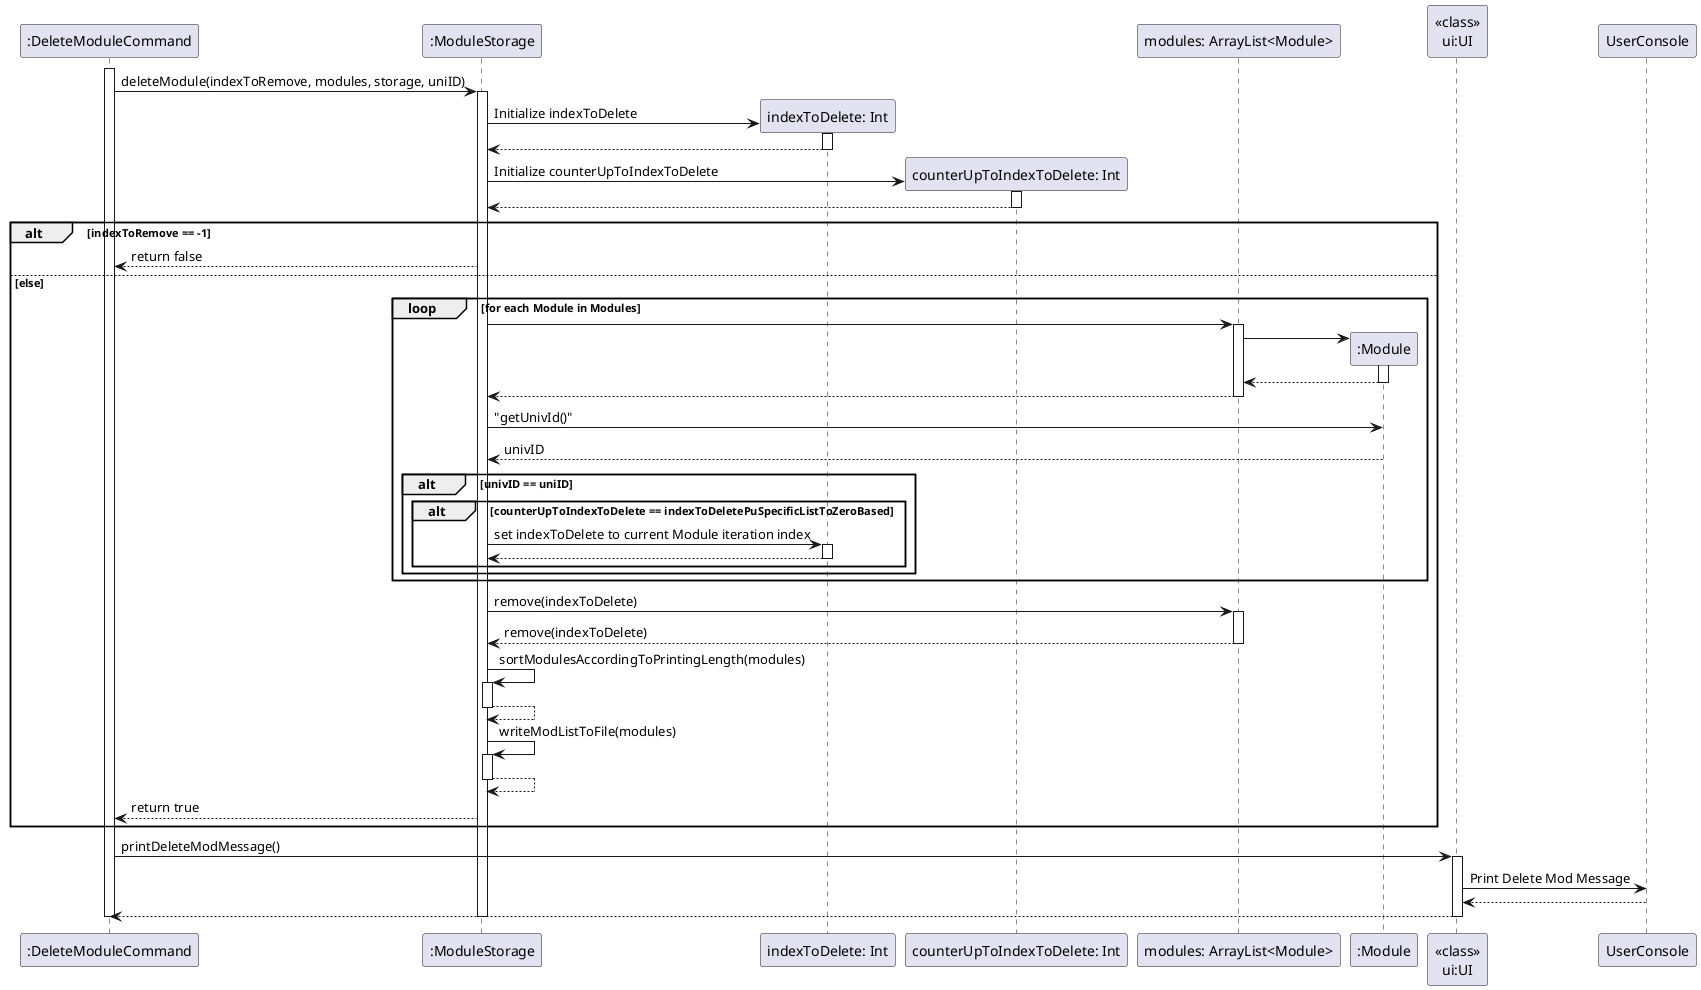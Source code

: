 @startuml
'https://plantuml.com/sequence-diagram

activate ":DeleteModuleCommand"

":DeleteModuleCommand" -> ":ModuleStorage" : deleteModule(indexToRemove, modules, storage, uniID)
activate ":ModuleStorage"

create "indexToDelete: Int"
":ModuleStorage" -> "indexToDelete: Int": Initialize indexToDelete
activate "indexToDelete: Int"
":ModuleStorage" <-- "indexToDelete: Int"
deactivate "indexToDelete: Int"

create "counterUpToIndexToDelete: Int"
":ModuleStorage" -> "counterUpToIndexToDelete: Int": Initialize counterUpToIndexToDelete
activate "counterUpToIndexToDelete: Int"
":ModuleStorage" <-- "counterUpToIndexToDelete: Int"
deactivate "counterUpToIndexToDelete: Int"

alt indexToRemove == -1
":ModuleStorage" --> ":DeleteModuleCommand" : return false
else else
    loop for each Module in Modules

        ":ModuleStorage" -> "modules: ArrayList<Module>"
         activate "modules: ArrayList<Module>"
         create ":Module"
         "modules: ArrayList<Module>" -> ":Module"
         activate ":Module"
         "modules: ArrayList<Module>" <-- ":Module"
         deactivate ":Module"

         ":ModuleStorage" <-- "modules: ArrayList<Module>"
         deactivate "modules: ArrayList<Module>"

        ":ModuleStorage" -> ":Module" : "getUnivId()"
        ":ModuleStorage" <-- ":Module" : univID

        alt univID == uniID
            alt counterUpToIndexToDelete == indexToDeletePuSpecificListToZeroBased
                ":ModuleStorage" -> "indexToDelete: Int": set indexToDelete to current Module iteration index
                activate "indexToDelete: Int"
                ":ModuleStorage" <-- "indexToDelete: Int"
                deactivate "indexToDelete: Int"

            end
        end
    end

   ":ModuleStorage" -> "modules: ArrayList<Module>" : remove(indexToDelete)
    activate "modules: ArrayList<Module>"
    ":ModuleStorage" <-- "modules: ArrayList<Module>" : remove(indexToDelete)
    deactivate "modules: ArrayList<Module>"
     ":ModuleStorage" -> ":ModuleStorage": sortModulesAccordingToPrintingLength(modules)
    activate ":ModuleStorage"
        ":ModuleStorage" --> ":ModuleStorage"
        deactivate ":ModuleStorage"

     ":ModuleStorage" -> ":ModuleStorage": writeModListToFile(modules)
    activate ":ModuleStorage"
        ":ModuleStorage" --> ":ModuleStorage"
        deactivate ":ModuleStorage"

    ":ModuleStorage" --> ":DeleteModuleCommand" : return true

end
":DeleteModuleCommand" -> "<<class>>\nui:UI" : printDeleteModMessage()
activate "<<class>>\nui:UI"

"<<class>>\nui:UI" -> UserConsole : Print Delete Mod Message
"<<class>>\nui:UI" <-- UserConsole
":DeleteModuleCommand" <-- "<<class>>\nui:UI"
deactivate "<<class>>\nui:UI"
deactivate ":ModuleStorage"
deactivate ":DeleteModuleCommand"
@enduml


